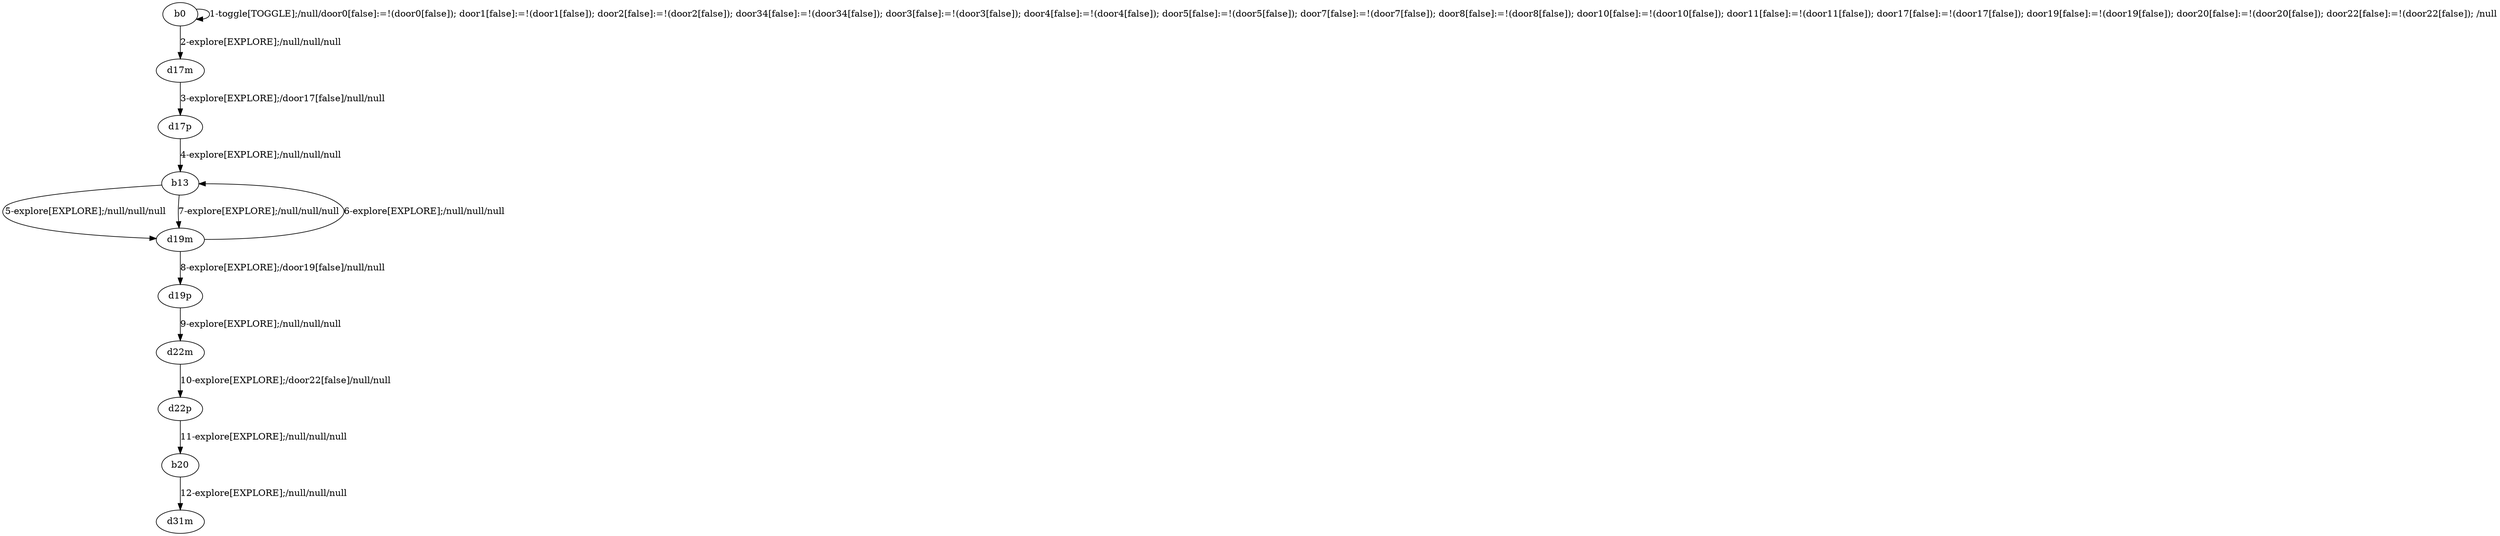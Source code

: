# Total number of goals covered by this test: 2
# d22p --> b20
# b20 --> d31m

digraph g {
"b0" -> "b0" [label = "1-toggle[TOGGLE];/null/door0[false]:=!(door0[false]); door1[false]:=!(door1[false]); door2[false]:=!(door2[false]); door34[false]:=!(door34[false]); door3[false]:=!(door3[false]); door4[false]:=!(door4[false]); door5[false]:=!(door5[false]); door7[false]:=!(door7[false]); door8[false]:=!(door8[false]); door10[false]:=!(door10[false]); door11[false]:=!(door11[false]); door17[false]:=!(door17[false]); door19[false]:=!(door19[false]); door20[false]:=!(door20[false]); door22[false]:=!(door22[false]); /null"];
"b0" -> "d17m" [label = "2-explore[EXPLORE];/null/null/null"];
"d17m" -> "d17p" [label = "3-explore[EXPLORE];/door17[false]/null/null"];
"d17p" -> "b13" [label = "4-explore[EXPLORE];/null/null/null"];
"b13" -> "d19m" [label = "5-explore[EXPLORE];/null/null/null"];
"d19m" -> "b13" [label = "6-explore[EXPLORE];/null/null/null"];
"b13" -> "d19m" [label = "7-explore[EXPLORE];/null/null/null"];
"d19m" -> "d19p" [label = "8-explore[EXPLORE];/door19[false]/null/null"];
"d19p" -> "d22m" [label = "9-explore[EXPLORE];/null/null/null"];
"d22m" -> "d22p" [label = "10-explore[EXPLORE];/door22[false]/null/null"];
"d22p" -> "b20" [label = "11-explore[EXPLORE];/null/null/null"];
"b20" -> "d31m" [label = "12-explore[EXPLORE];/null/null/null"];
}